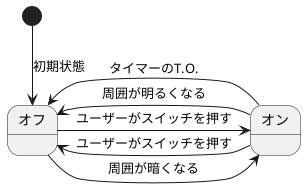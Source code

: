 @startuml
[*] --> オフ :初期状態
オフ ->オン :周囲が暗くなる
オフ ->オン :ユーザーがスイッチを押す
オフ <-オン :タイマーのT.O.
オフ <-オン :ユーザーがスイッチを押す
オフ <-オン :周囲が明るくなる